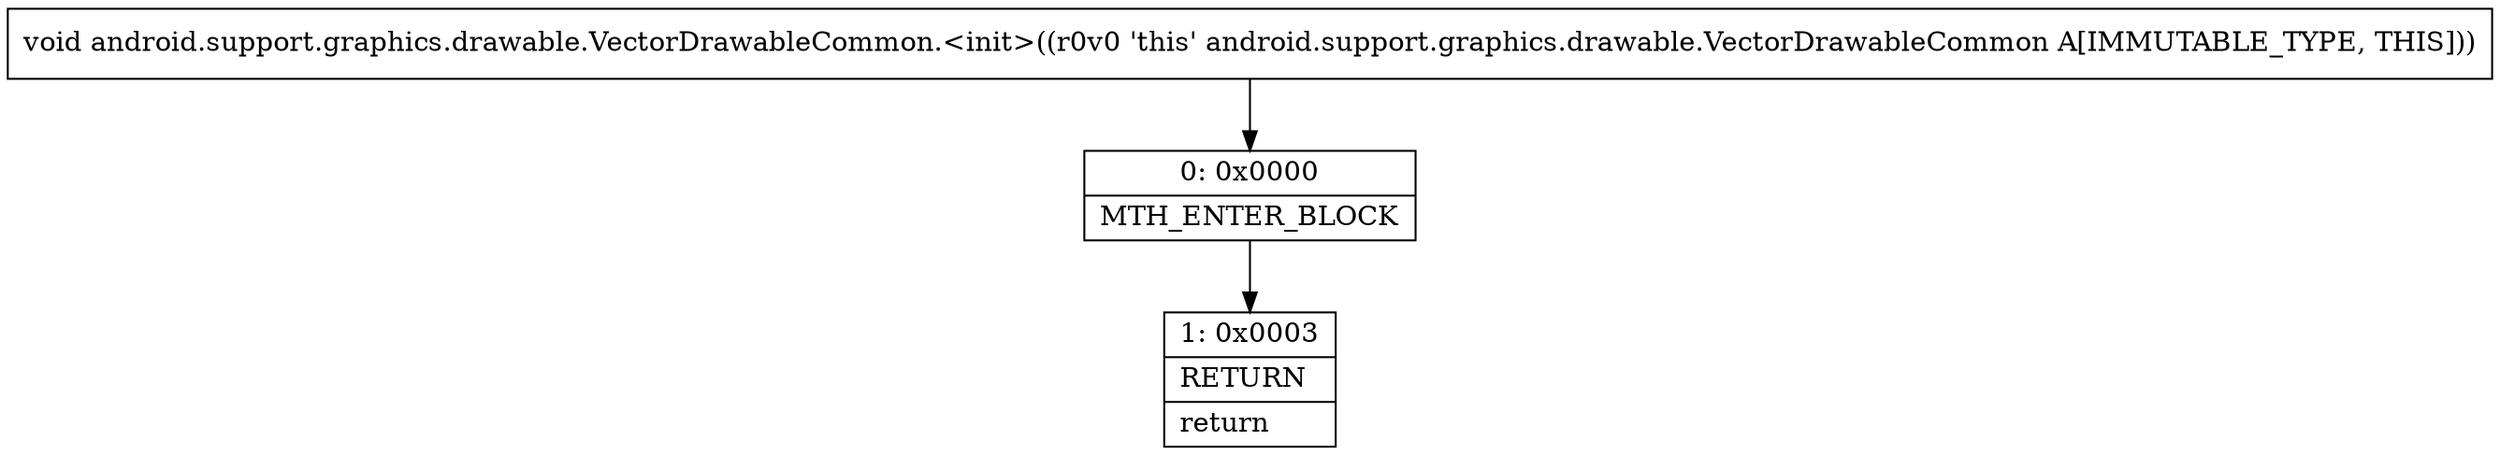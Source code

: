 digraph "CFG forandroid.support.graphics.drawable.VectorDrawableCommon.\<init\>()V" {
Node_0 [shape=record,label="{0\:\ 0x0000|MTH_ENTER_BLOCK\l}"];
Node_1 [shape=record,label="{1\:\ 0x0003|RETURN\l|return\l}"];
MethodNode[shape=record,label="{void android.support.graphics.drawable.VectorDrawableCommon.\<init\>((r0v0 'this' android.support.graphics.drawable.VectorDrawableCommon A[IMMUTABLE_TYPE, THIS])) }"];
MethodNode -> Node_0;
Node_0 -> Node_1;
}

